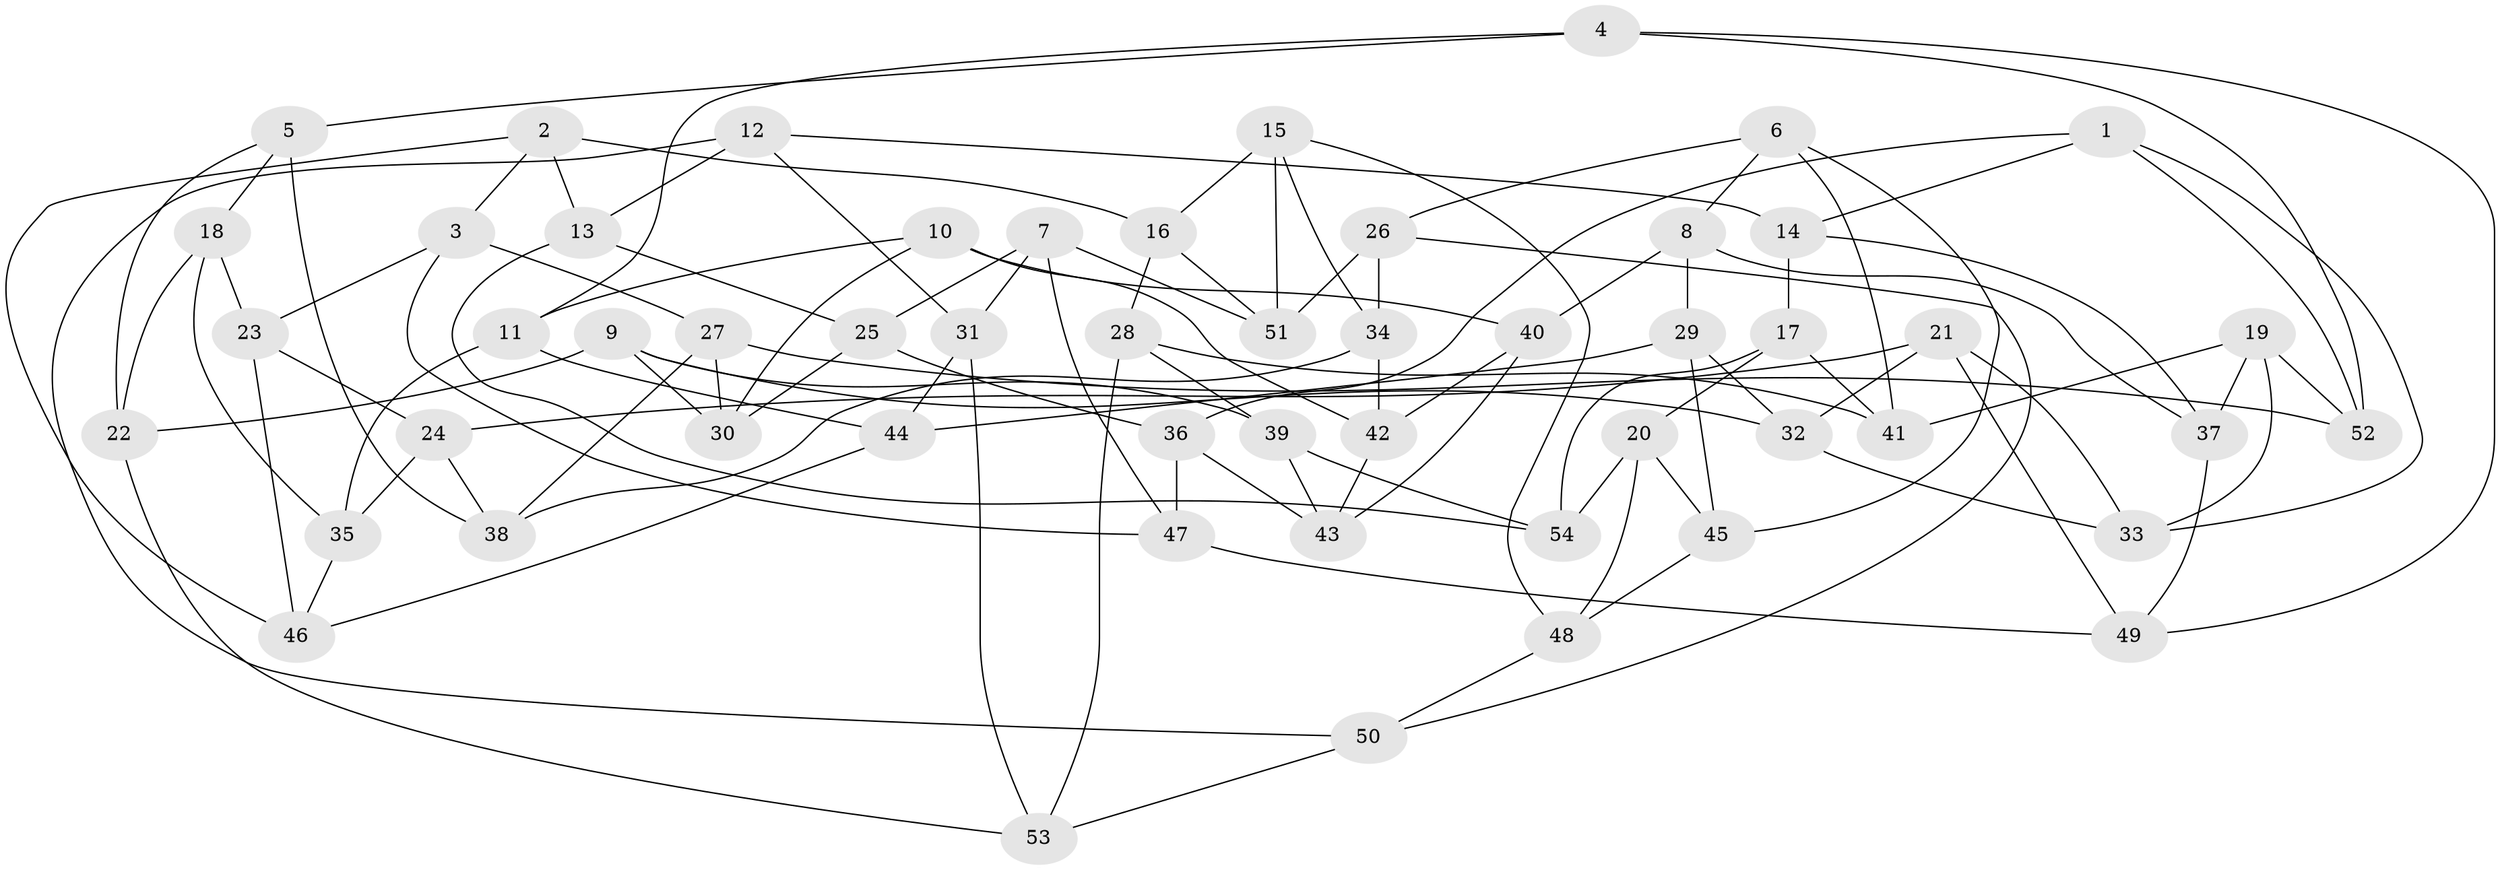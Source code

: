 // Generated by graph-tools (version 1.1) at 2025/38/03/09/25 02:38:10]
// undirected, 54 vertices, 108 edges
graph export_dot {
graph [start="1"]
  node [color=gray90,style=filled];
  1;
  2;
  3;
  4;
  5;
  6;
  7;
  8;
  9;
  10;
  11;
  12;
  13;
  14;
  15;
  16;
  17;
  18;
  19;
  20;
  21;
  22;
  23;
  24;
  25;
  26;
  27;
  28;
  29;
  30;
  31;
  32;
  33;
  34;
  35;
  36;
  37;
  38;
  39;
  40;
  41;
  42;
  43;
  44;
  45;
  46;
  47;
  48;
  49;
  50;
  51;
  52;
  53;
  54;
  1 -- 52;
  1 -- 33;
  1 -- 14;
  1 -- 36;
  2 -- 16;
  2 -- 46;
  2 -- 3;
  2 -- 13;
  3 -- 27;
  3 -- 23;
  3 -- 47;
  4 -- 11;
  4 -- 49;
  4 -- 52;
  4 -- 5;
  5 -- 38;
  5 -- 18;
  5 -- 22;
  6 -- 26;
  6 -- 45;
  6 -- 8;
  6 -- 41;
  7 -- 31;
  7 -- 51;
  7 -- 25;
  7 -- 47;
  8 -- 29;
  8 -- 37;
  8 -- 40;
  9 -- 22;
  9 -- 32;
  9 -- 39;
  9 -- 30;
  10 -- 42;
  10 -- 11;
  10 -- 30;
  10 -- 40;
  11 -- 44;
  11 -- 35;
  12 -- 50;
  12 -- 14;
  12 -- 31;
  12 -- 13;
  13 -- 54;
  13 -- 25;
  14 -- 37;
  14 -- 17;
  15 -- 34;
  15 -- 48;
  15 -- 16;
  15 -- 51;
  16 -- 51;
  16 -- 28;
  17 -- 54;
  17 -- 41;
  17 -- 20;
  18 -- 23;
  18 -- 22;
  18 -- 35;
  19 -- 33;
  19 -- 37;
  19 -- 52;
  19 -- 41;
  20 -- 45;
  20 -- 48;
  20 -- 54;
  21 -- 33;
  21 -- 32;
  21 -- 24;
  21 -- 49;
  22 -- 53;
  23 -- 24;
  23 -- 46;
  24 -- 38;
  24 -- 35;
  25 -- 36;
  25 -- 30;
  26 -- 50;
  26 -- 34;
  26 -- 51;
  27 -- 38;
  27 -- 30;
  27 -- 52;
  28 -- 41;
  28 -- 39;
  28 -- 53;
  29 -- 45;
  29 -- 32;
  29 -- 44;
  31 -- 53;
  31 -- 44;
  32 -- 33;
  34 -- 38;
  34 -- 42;
  35 -- 46;
  36 -- 43;
  36 -- 47;
  37 -- 49;
  39 -- 43;
  39 -- 54;
  40 -- 43;
  40 -- 42;
  42 -- 43;
  44 -- 46;
  45 -- 48;
  47 -- 49;
  48 -- 50;
  50 -- 53;
}
